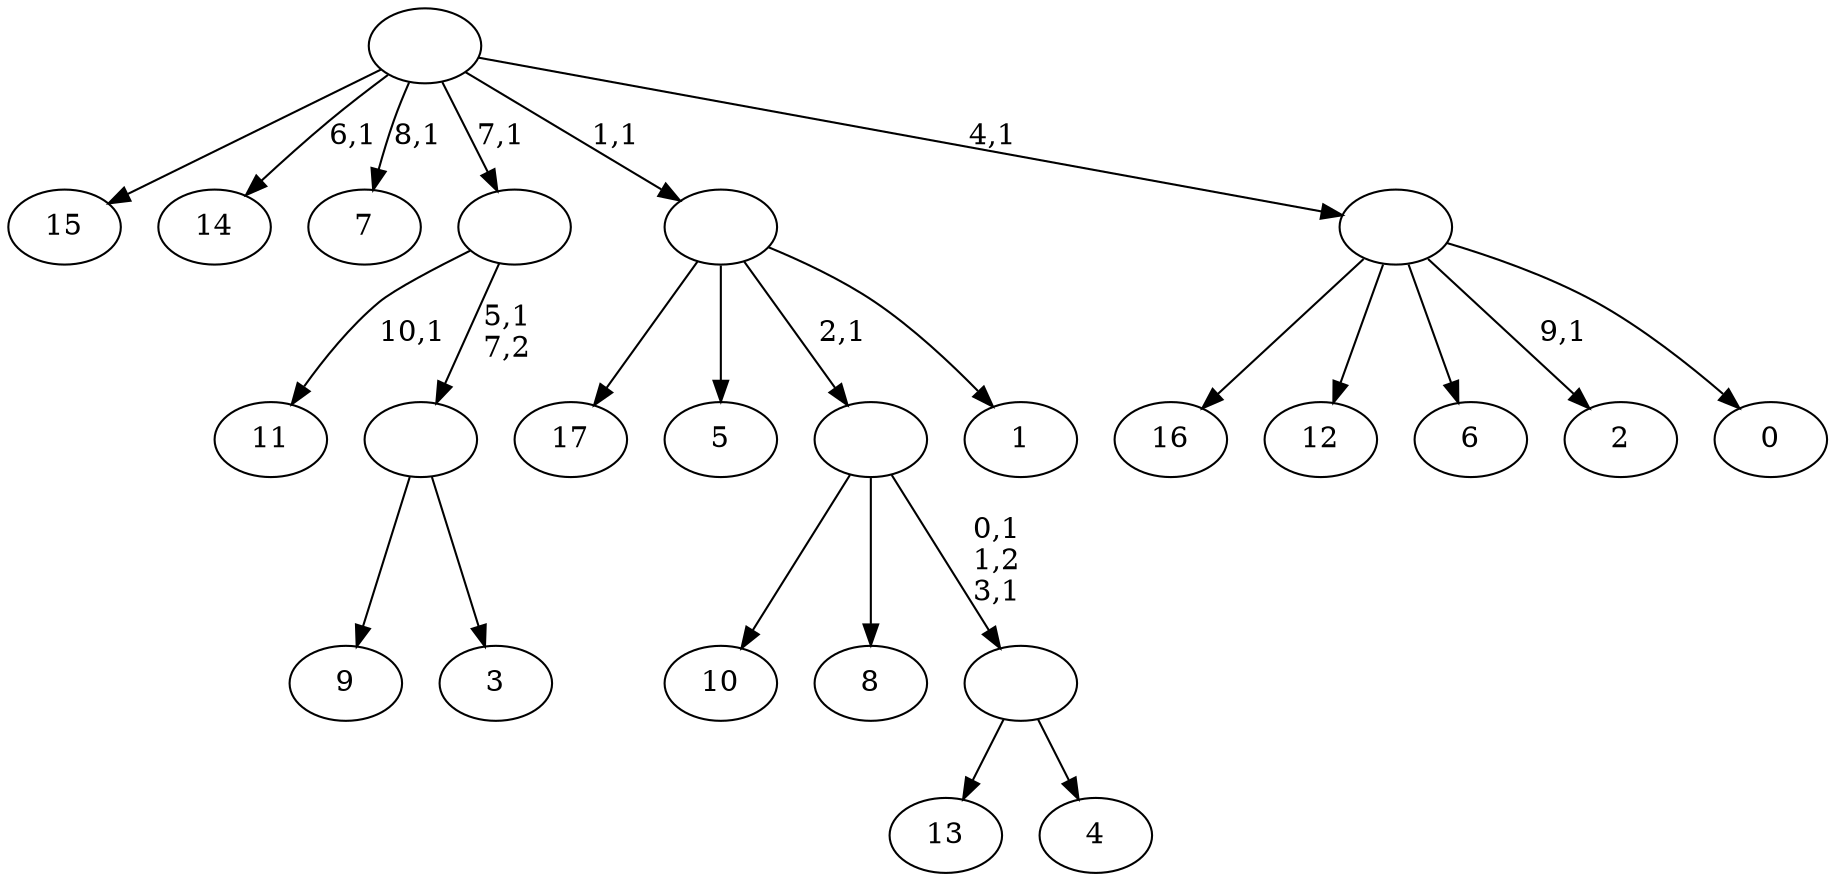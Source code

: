 digraph T {
	29 [label="17"]
	28 [label="16"]
	27 [label="15"]
	26 [label="14"]
	24 [label="13"]
	23 [label="12"]
	22 [label="11"]
	20 [label="10"]
	19 [label="9"]
	18 [label="8"]
	17 [label="7"]
	15 [label="6"]
	14 [label="5"]
	13 [label="4"]
	12 [label=""]
	10 [label=""]
	9 [label="3"]
	8 [label=""]
	7 [label=""]
	6 [label="2"]
	4 [label="1"]
	3 [label=""]
	2 [label="0"]
	1 [label=""]
	0 [label=""]
	12 -> 24 [label=""]
	12 -> 13 [label=""]
	10 -> 12 [label="0,1\n1,2\n3,1"]
	10 -> 20 [label=""]
	10 -> 18 [label=""]
	8 -> 19 [label=""]
	8 -> 9 [label=""]
	7 -> 22 [label="10,1"]
	7 -> 8 [label="5,1\n7,2"]
	3 -> 29 [label=""]
	3 -> 14 [label=""]
	3 -> 10 [label="2,1"]
	3 -> 4 [label=""]
	1 -> 6 [label="9,1"]
	1 -> 28 [label=""]
	1 -> 23 [label=""]
	1 -> 15 [label=""]
	1 -> 2 [label=""]
	0 -> 17 [label="8,1"]
	0 -> 26 [label="6,1"]
	0 -> 27 [label=""]
	0 -> 7 [label="7,1"]
	0 -> 3 [label="1,1"]
	0 -> 1 [label="4,1"]
}
